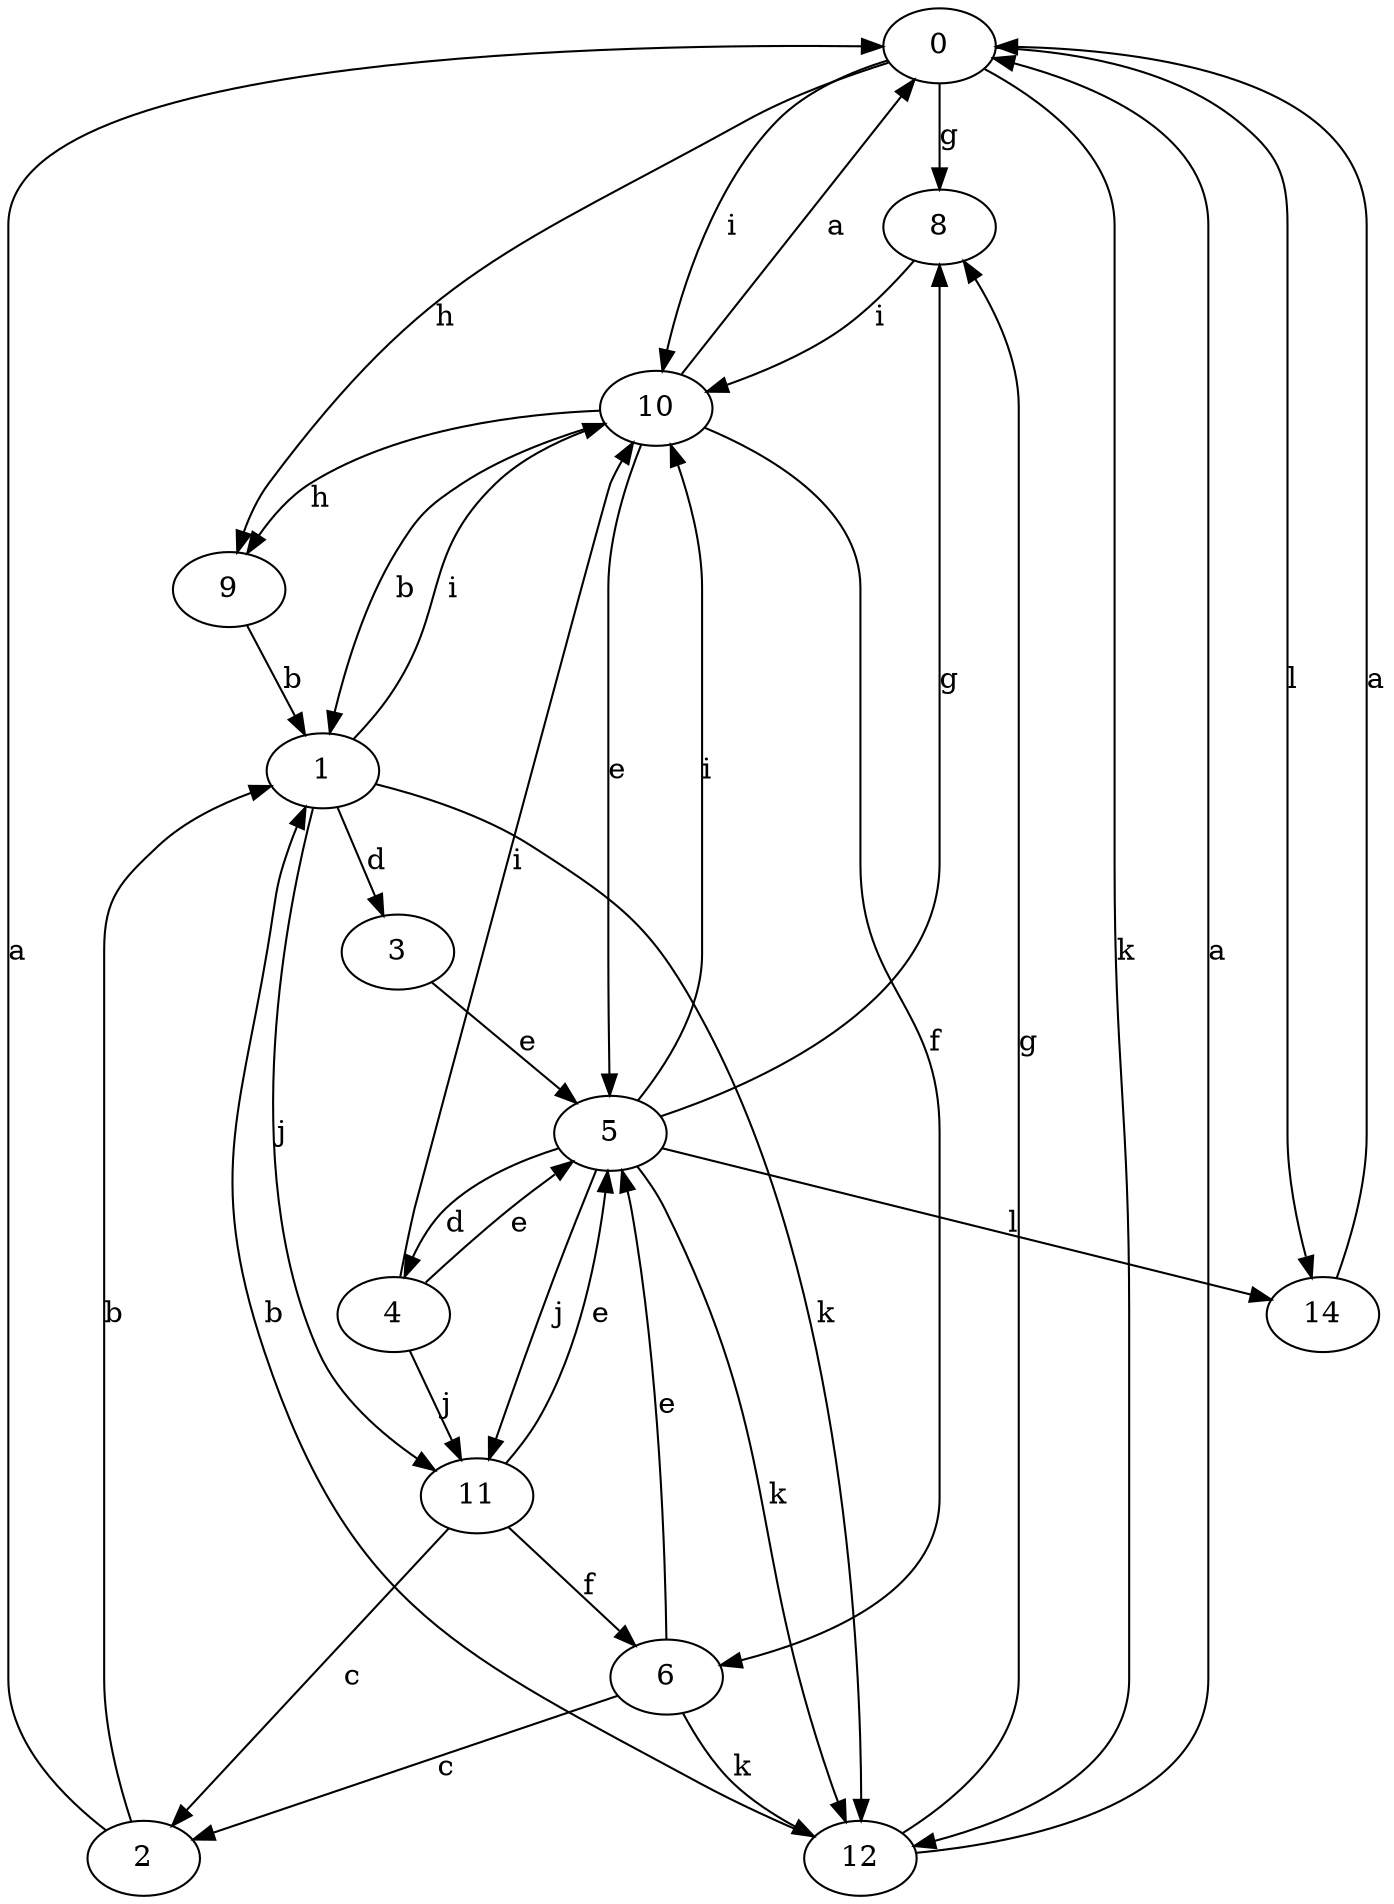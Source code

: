 strict digraph  {
0;
1;
2;
3;
4;
5;
6;
8;
9;
10;
11;
12;
14;
0 -> 8  [label=g];
0 -> 9  [label=h];
0 -> 10  [label=i];
0 -> 12  [label=k];
0 -> 14  [label=l];
1 -> 3  [label=d];
1 -> 10  [label=i];
1 -> 11  [label=j];
1 -> 12  [label=k];
2 -> 0  [label=a];
2 -> 1  [label=b];
3 -> 5  [label=e];
4 -> 5  [label=e];
4 -> 10  [label=i];
4 -> 11  [label=j];
5 -> 4  [label=d];
5 -> 8  [label=g];
5 -> 10  [label=i];
5 -> 11  [label=j];
5 -> 12  [label=k];
5 -> 14  [label=l];
6 -> 2  [label=c];
6 -> 5  [label=e];
6 -> 12  [label=k];
8 -> 10  [label=i];
9 -> 1  [label=b];
10 -> 0  [label=a];
10 -> 1  [label=b];
10 -> 5  [label=e];
10 -> 6  [label=f];
10 -> 9  [label=h];
11 -> 2  [label=c];
11 -> 5  [label=e];
11 -> 6  [label=f];
12 -> 0  [label=a];
12 -> 1  [label=b];
12 -> 8  [label=g];
14 -> 0  [label=a];
}
